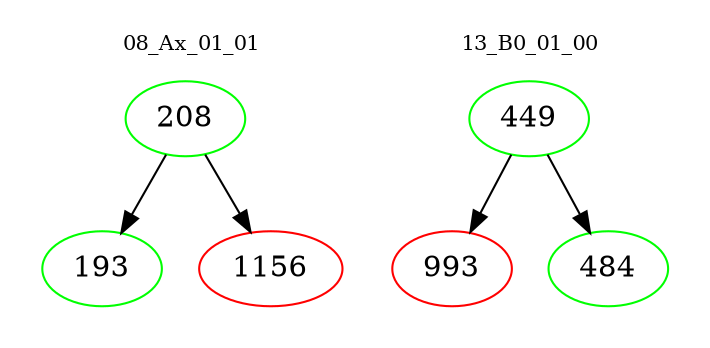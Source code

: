 digraph{
subgraph cluster_0 {
color = white
label = "08_Ax_01_01";
fontsize=10;
T0_208 [label="208", color="green"]
T0_208 -> T0_193 [color="black"]
T0_193 [label="193", color="green"]
T0_208 -> T0_1156 [color="black"]
T0_1156 [label="1156", color="red"]
}
subgraph cluster_1 {
color = white
label = "13_B0_01_00";
fontsize=10;
T1_449 [label="449", color="green"]
T1_449 -> T1_993 [color="black"]
T1_993 [label="993", color="red"]
T1_449 -> T1_484 [color="black"]
T1_484 [label="484", color="green"]
}
}
